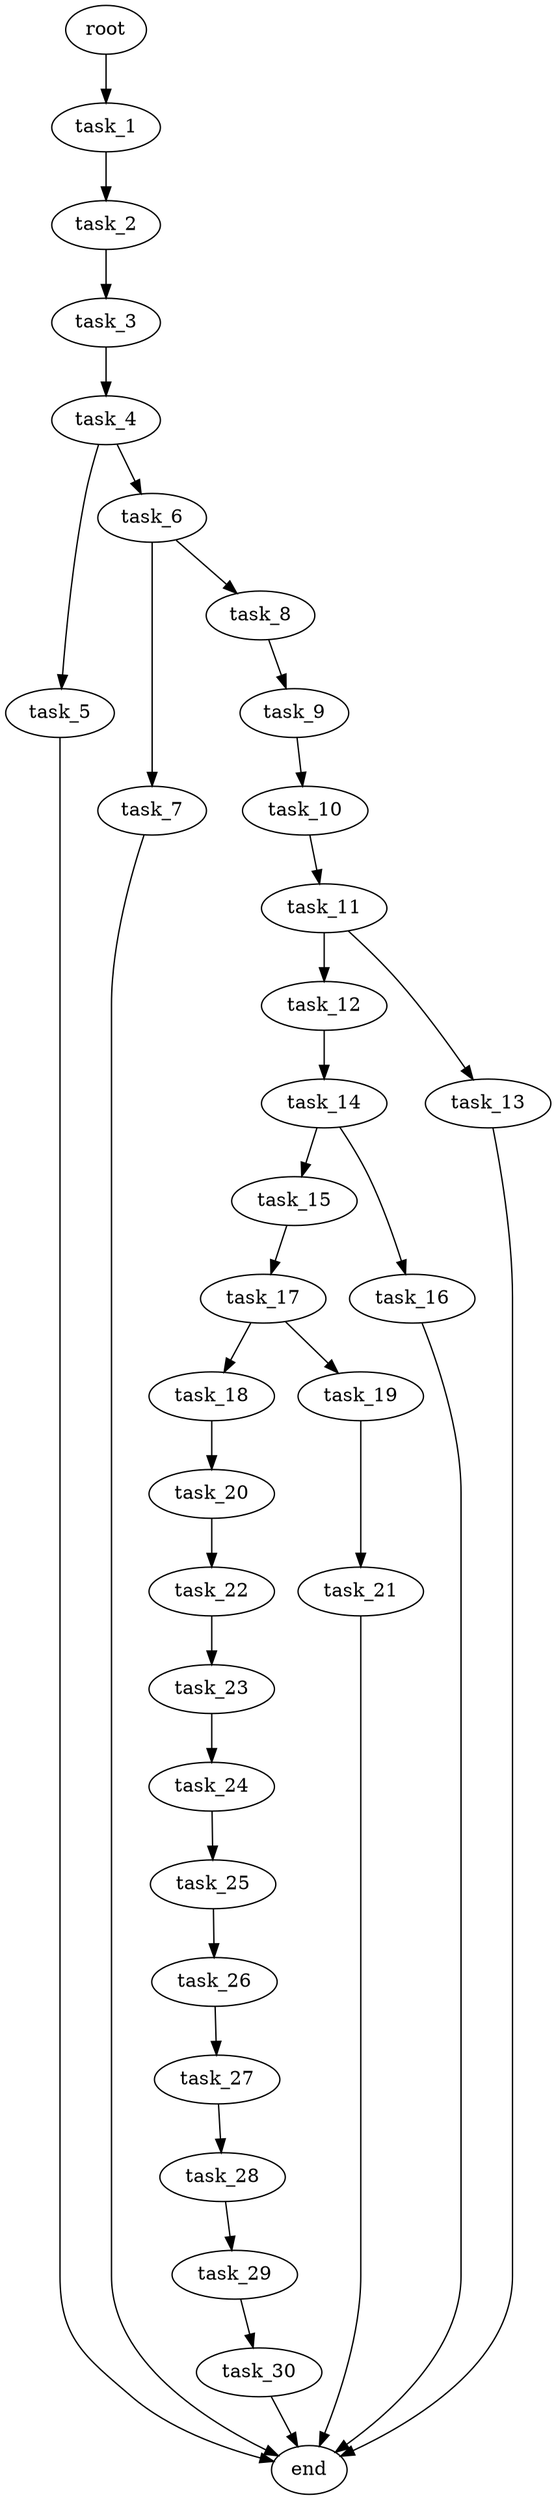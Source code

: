 digraph G {
  root [size="0.000000e+00"];
  task_1 [size="8.485334e+09"];
  task_2 [size="9.910641e+09"];
  task_3 [size="5.479881e+09"];
  task_4 [size="3.374764e+09"];
  task_5 [size="6.779309e+09"];
  task_6 [size="9.903153e+09"];
  task_7 [size="7.577384e+09"];
  task_8 [size="3.911240e+09"];
  task_9 [size="5.278916e+09"];
  task_10 [size="2.831116e+09"];
  task_11 [size="6.964067e+09"];
  task_12 [size="1.951727e+09"];
  task_13 [size="8.562666e+09"];
  task_14 [size="3.938331e+09"];
  task_15 [size="1.309876e+09"];
  task_16 [size="7.522913e+09"];
  task_17 [size="5.804256e+09"];
  task_18 [size="8.050913e+09"];
  task_19 [size="8.498247e+09"];
  task_20 [size="7.096166e+09"];
  task_21 [size="4.575867e+09"];
  task_22 [size="1.637781e+09"];
  task_23 [size="1.376472e+09"];
  task_24 [size="6.959859e+09"];
  task_25 [size="2.911525e+09"];
  task_26 [size="1.449084e+09"];
  task_27 [size="2.182147e+09"];
  task_28 [size="7.484077e+09"];
  task_29 [size="7.353454e+09"];
  task_30 [size="9.231601e+07"];
  end [size="0.000000e+00"];

  root -> task_1 [size="1.000000e-12"];
  task_1 -> task_2 [size="9.910641e+08"];
  task_2 -> task_3 [size="5.479881e+08"];
  task_3 -> task_4 [size="3.374764e+08"];
  task_4 -> task_5 [size="6.779309e+08"];
  task_4 -> task_6 [size="9.903153e+08"];
  task_5 -> end [size="1.000000e-12"];
  task_6 -> task_7 [size="7.577384e+08"];
  task_6 -> task_8 [size="3.911240e+08"];
  task_7 -> end [size="1.000000e-12"];
  task_8 -> task_9 [size="5.278916e+08"];
  task_9 -> task_10 [size="2.831116e+08"];
  task_10 -> task_11 [size="6.964067e+08"];
  task_11 -> task_12 [size="1.951727e+08"];
  task_11 -> task_13 [size="8.562666e+08"];
  task_12 -> task_14 [size="3.938331e+08"];
  task_13 -> end [size="1.000000e-12"];
  task_14 -> task_15 [size="1.309876e+08"];
  task_14 -> task_16 [size="7.522913e+08"];
  task_15 -> task_17 [size="5.804256e+08"];
  task_16 -> end [size="1.000000e-12"];
  task_17 -> task_18 [size="8.050913e+08"];
  task_17 -> task_19 [size="8.498247e+08"];
  task_18 -> task_20 [size="7.096166e+08"];
  task_19 -> task_21 [size="4.575867e+08"];
  task_20 -> task_22 [size="1.637781e+08"];
  task_21 -> end [size="1.000000e-12"];
  task_22 -> task_23 [size="1.376472e+08"];
  task_23 -> task_24 [size="6.959859e+08"];
  task_24 -> task_25 [size="2.911525e+08"];
  task_25 -> task_26 [size="1.449084e+08"];
  task_26 -> task_27 [size="2.182147e+08"];
  task_27 -> task_28 [size="7.484077e+08"];
  task_28 -> task_29 [size="7.353454e+08"];
  task_29 -> task_30 [size="9.231601e+06"];
  task_30 -> end [size="1.000000e-12"];
}
